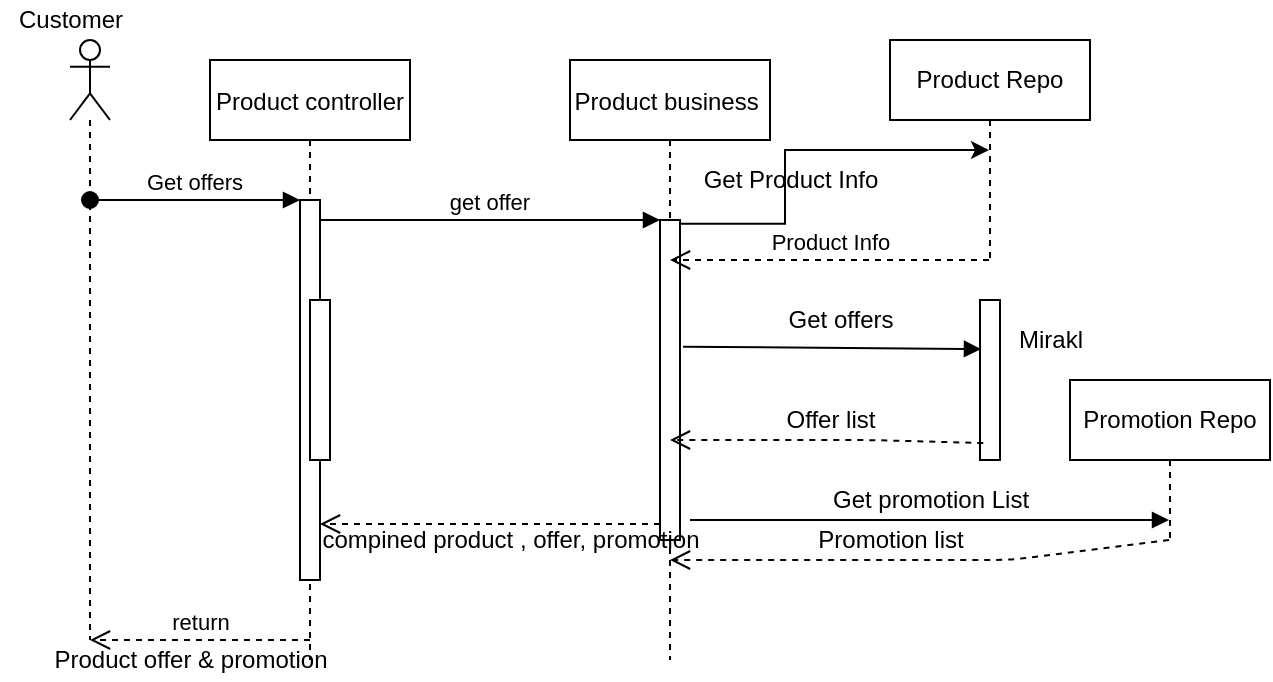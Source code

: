 <mxfile version="14.6.5" type="github">
  <diagram id="kgpKYQtTHZ0yAKxKKP6v" name="Page-1">
    <mxGraphModel dx="698" dy="393" grid="1" gridSize="10" guides="1" tooltips="1" connect="1" arrows="1" fold="1" page="1" pageScale="1" pageWidth="850" pageHeight="1100" math="0" shadow="0">
      <root>
        <mxCell id="0" />
        <mxCell id="1" parent="0" />
        <mxCell id="3nuBFxr9cyL0pnOWT2aG-1" value="Product controller" style="shape=umlLifeline;perimeter=lifelinePerimeter;container=1;collapsible=0;recursiveResize=0;rounded=0;shadow=0;strokeWidth=1;" parent="1" vertex="1">
          <mxGeometry x="120" y="80" width="100" height="300" as="geometry" />
        </mxCell>
        <mxCell id="3nuBFxr9cyL0pnOWT2aG-2" value="" style="points=[];perimeter=orthogonalPerimeter;rounded=0;shadow=0;strokeWidth=1;" parent="3nuBFxr9cyL0pnOWT2aG-1" vertex="1">
          <mxGeometry x="45" y="70" width="10" height="190" as="geometry" />
        </mxCell>
        <mxCell id="3nuBFxr9cyL0pnOWT2aG-4" value="" style="points=[];perimeter=orthogonalPerimeter;rounded=0;shadow=0;strokeWidth=1;" parent="3nuBFxr9cyL0pnOWT2aG-1" vertex="1">
          <mxGeometry x="50" y="120" width="10" height="80" as="geometry" />
        </mxCell>
        <mxCell id="3nuBFxr9cyL0pnOWT2aG-5" value="Product business " style="shape=umlLifeline;perimeter=lifelinePerimeter;container=1;collapsible=0;recursiveResize=0;rounded=0;shadow=0;strokeWidth=1;" parent="1" vertex="1">
          <mxGeometry x="300" y="80" width="100" height="300" as="geometry" />
        </mxCell>
        <mxCell id="3nuBFxr9cyL0pnOWT2aG-6" value="" style="points=[];perimeter=orthogonalPerimeter;rounded=0;shadow=0;strokeWidth=1;" parent="3nuBFxr9cyL0pnOWT2aG-5" vertex="1">
          <mxGeometry x="45" y="80" width="10" height="160" as="geometry" />
        </mxCell>
        <mxCell id="3nuBFxr9cyL0pnOWT2aG-7" value="return" style="verticalAlign=bottom;endArrow=open;dashed=1;endSize=8;exitX=0;exitY=0.95;shadow=0;strokeWidth=1;noLabel=1;fontColor=none;" parent="1" source="3nuBFxr9cyL0pnOWT2aG-6" target="3nuBFxr9cyL0pnOWT2aG-2" edge="1">
          <mxGeometry relative="1" as="geometry">
            <mxPoint x="275" y="236" as="targetPoint" />
          </mxGeometry>
        </mxCell>
        <mxCell id="3nuBFxr9cyL0pnOWT2aG-8" value="get offer" style="verticalAlign=bottom;endArrow=block;entryX=0;entryY=0;shadow=0;strokeWidth=1;" parent="1" source="3nuBFxr9cyL0pnOWT2aG-2" target="3nuBFxr9cyL0pnOWT2aG-6" edge="1">
          <mxGeometry relative="1" as="geometry">
            <mxPoint x="275" y="160" as="sourcePoint" />
          </mxGeometry>
        </mxCell>
        <mxCell id="3HnHHPOisLPz_FVJ4Kmp-1" value="" style="shape=umlLifeline;participant=umlActor;perimeter=lifelinePerimeter;whiteSpace=wrap;html=1;container=1;collapsible=0;recursiveResize=0;verticalAlign=top;spacingTop=36;outlineConnect=0;" vertex="1" parent="1">
          <mxGeometry x="50" y="70" width="20" height="300" as="geometry" />
        </mxCell>
        <mxCell id="3HnHHPOisLPz_FVJ4Kmp-2" value="Customer" style="text;html=1;align=center;verticalAlign=middle;resizable=0;points=[];autosize=1;strokeColor=none;" vertex="1" parent="1">
          <mxGeometry x="15" y="50" width="70" height="20" as="geometry" />
        </mxCell>
        <mxCell id="3nuBFxr9cyL0pnOWT2aG-3" value="Get offers" style="verticalAlign=bottom;startArrow=oval;endArrow=block;startSize=8;shadow=0;strokeWidth=1;" parent="1" target="3nuBFxr9cyL0pnOWT2aG-2" edge="1" source="3HnHHPOisLPz_FVJ4Kmp-1">
          <mxGeometry relative="1" as="geometry">
            <mxPoint x="105" y="150" as="sourcePoint" />
            <Array as="points">
              <mxPoint x="100" y="150" />
            </Array>
          </mxGeometry>
        </mxCell>
        <mxCell id="3HnHHPOisLPz_FVJ4Kmp-17" value="Product Repo" style="shape=umlLifeline;perimeter=lifelinePerimeter;whiteSpace=wrap;html=1;container=1;collapsible=0;recursiveResize=0;outlineConnect=0;" vertex="1" parent="1">
          <mxGeometry x="460" y="70" width="100" height="110" as="geometry" />
        </mxCell>
        <mxCell id="3HnHHPOisLPz_FVJ4Kmp-19" value="Promotion Repo" style="shape=umlLifeline;perimeter=lifelinePerimeter;whiteSpace=wrap;html=1;container=1;collapsible=0;recursiveResize=0;outlineConnect=0;" vertex="1" parent="1">
          <mxGeometry x="550" y="240" width="100" height="80" as="geometry" />
        </mxCell>
        <mxCell id="3HnHHPOisLPz_FVJ4Kmp-23" value="Product Info" style="html=1;verticalAlign=bottom;endArrow=open;dashed=1;endSize=8;" edge="1" parent="1" source="3HnHHPOisLPz_FVJ4Kmp-17" target="3nuBFxr9cyL0pnOWT2aG-5">
          <mxGeometry relative="1" as="geometry">
            <mxPoint x="430" y="220" as="sourcePoint" />
            <mxPoint x="350" y="220" as="targetPoint" />
            <Array as="points">
              <mxPoint x="400" y="180" />
            </Array>
          </mxGeometry>
        </mxCell>
        <mxCell id="3HnHHPOisLPz_FVJ4Kmp-37" value="" style="html=1;points=[];perimeter=orthogonalPerimeter;" vertex="1" parent="1">
          <mxGeometry x="505" y="200" width="10" height="80" as="geometry" />
        </mxCell>
        <mxCell id="3HnHHPOisLPz_FVJ4Kmp-39" value="Mirakl" style="text;html=1;align=center;verticalAlign=middle;resizable=0;points=[];autosize=1;strokeColor=none;" vertex="1" parent="1">
          <mxGeometry x="515" y="210" width="50" height="20" as="geometry" />
        </mxCell>
        <mxCell id="3HnHHPOisLPz_FVJ4Kmp-40" value="return" style="verticalAlign=bottom;endArrow=open;dashed=1;endSize=8;exitX=0.164;exitY=0.894;exitDx=0;exitDy=0;exitPerimeter=0;html=1;noLabel=1;fontColor=none;labelBackgroundColor=none;" edge="1" parent="1" source="3HnHHPOisLPz_FVJ4Kmp-37" target="3nuBFxr9cyL0pnOWT2aG-5">
          <mxGeometry y="-10" relative="1" as="geometry">
            <mxPoint x="490" y="270" as="sourcePoint" />
            <mxPoint x="410" y="270" as="targetPoint" />
            <Array as="points">
              <mxPoint x="450" y="270" />
            </Array>
            <mxPoint as="offset" />
          </mxGeometry>
        </mxCell>
        <mxCell id="3HnHHPOisLPz_FVJ4Kmp-41" value="Offer list" style="text;html=1;align=center;verticalAlign=middle;resizable=0;points=[];autosize=1;strokeColor=none;" vertex="1" parent="1">
          <mxGeometry x="400" y="250" width="60" height="20" as="geometry" />
        </mxCell>
        <mxCell id="3HnHHPOisLPz_FVJ4Kmp-42" value="dispatch" style="html=1;verticalAlign=bottom;endArrow=block;labelBackgroundColor=#ffffff;entryX=0.048;entryY=0.307;entryDx=0;entryDy=0;entryPerimeter=0;exitX=1.149;exitY=0.396;exitDx=0;exitDy=0;exitPerimeter=0;noLabel=1;fontColor=none;" edge="1" parent="1" source="3nuBFxr9cyL0pnOWT2aG-6" target="3HnHHPOisLPz_FVJ4Kmp-37">
          <mxGeometry width="80" relative="1" as="geometry">
            <mxPoint x="350" y="220" as="sourcePoint" />
            <mxPoint x="430" y="220" as="targetPoint" />
          </mxGeometry>
        </mxCell>
        <mxCell id="3HnHHPOisLPz_FVJ4Kmp-43" value="Get offers" style="text;html=1;align=center;verticalAlign=middle;resizable=0;points=[];autosize=1;strokeColor=none;fontColor=#000000;" vertex="1" parent="1">
          <mxGeometry x="400" y="200" width="70" height="20" as="geometry" />
        </mxCell>
        <mxCell id="3HnHHPOisLPz_FVJ4Kmp-44" value="dispatch" style="html=1;verticalAlign=bottom;endArrow=block;labelBackgroundColor=none;noLabel=1;fontColor=none;" edge="1" parent="1" target="3HnHHPOisLPz_FVJ4Kmp-19">
          <mxGeometry width="80" relative="1" as="geometry">
            <mxPoint x="360" y="310" as="sourcePoint" />
            <mxPoint x="480" y="320" as="targetPoint" />
          </mxGeometry>
        </mxCell>
        <mxCell id="3HnHHPOisLPz_FVJ4Kmp-47" value="return" style="html=1;verticalAlign=bottom;endArrow=open;dashed=1;endSize=8;labelBackgroundColor=none;noLabel=1;fontColor=none;" edge="1" parent="1" source="3HnHHPOisLPz_FVJ4Kmp-19" target="3nuBFxr9cyL0pnOWT2aG-5">
          <mxGeometry x="0.107" relative="1" as="geometry">
            <mxPoint x="540.33" y="330" as="sourcePoint" />
            <mxPoint x="449.997" y="330" as="targetPoint" />
            <Array as="points">
              <mxPoint x="520.33" y="330" />
              <mxPoint x="500.33" y="330" />
            </Array>
            <mxPoint as="offset" />
          </mxGeometry>
        </mxCell>
        <mxCell id="3HnHHPOisLPz_FVJ4Kmp-48" value="Get promotion List" style="text;html=1;align=center;verticalAlign=middle;resizable=0;points=[];autosize=1;strokeColor=none;fontColor=none;" vertex="1" parent="1">
          <mxGeometry x="425" y="290" width="110" height="20" as="geometry" />
        </mxCell>
        <mxCell id="3HnHHPOisLPz_FVJ4Kmp-49" value="Promotion list" style="text;html=1;align=center;verticalAlign=middle;resizable=0;points=[];autosize=1;strokeColor=none;fontColor=none;" vertex="1" parent="1">
          <mxGeometry x="415" y="310" width="90" height="20" as="geometry" />
        </mxCell>
        <mxCell id="3HnHHPOisLPz_FVJ4Kmp-51" value="compined product , offer, promotion" style="text;html=1;align=center;verticalAlign=middle;resizable=0;points=[];autosize=1;strokeColor=none;fontColor=none;" vertex="1" parent="1">
          <mxGeometry x="170" y="310" width="200" height="20" as="geometry" />
        </mxCell>
        <mxCell id="3HnHHPOisLPz_FVJ4Kmp-53" value="return" style="html=1;verticalAlign=bottom;endArrow=open;dashed=1;endSize=8;labelBackgroundColor=none;fontColor=none;" edge="1" parent="1" target="3HnHHPOisLPz_FVJ4Kmp-1">
          <mxGeometry relative="1" as="geometry">
            <mxPoint x="170" y="370" as="sourcePoint" />
            <mxPoint x="90" y="370" as="targetPoint" />
          </mxGeometry>
        </mxCell>
        <mxCell id="3HnHHPOisLPz_FVJ4Kmp-55" value="Product offer &amp;amp; promotion" style="text;html=1;align=center;verticalAlign=middle;resizable=0;points=[];autosize=1;strokeColor=none;fontColor=none;" vertex="1" parent="1">
          <mxGeometry x="35" y="370" width="150" height="20" as="geometry" />
        </mxCell>
        <mxCell id="3HnHHPOisLPz_FVJ4Kmp-57" value="" style="edgeStyle=orthogonalEdgeStyle;rounded=0;orthogonalLoop=1;jettySize=auto;html=1;labelBackgroundColor=none;fontColor=none;exitX=0.975;exitY=0.012;exitDx=0;exitDy=0;exitPerimeter=0;" edge="1" parent="1" source="3nuBFxr9cyL0pnOWT2aG-6" target="3HnHHPOisLPz_FVJ4Kmp-17">
          <mxGeometry relative="1" as="geometry" />
        </mxCell>
        <mxCell id="3HnHHPOisLPz_FVJ4Kmp-56" value="Get Product Info&lt;br&gt;" style="text;html=1;align=center;verticalAlign=middle;resizable=0;points=[];autosize=1;strokeColor=none;fontColor=none;" vertex="1" parent="1">
          <mxGeometry x="360" y="130" width="100" height="20" as="geometry" />
        </mxCell>
      </root>
    </mxGraphModel>
  </diagram>
</mxfile>
